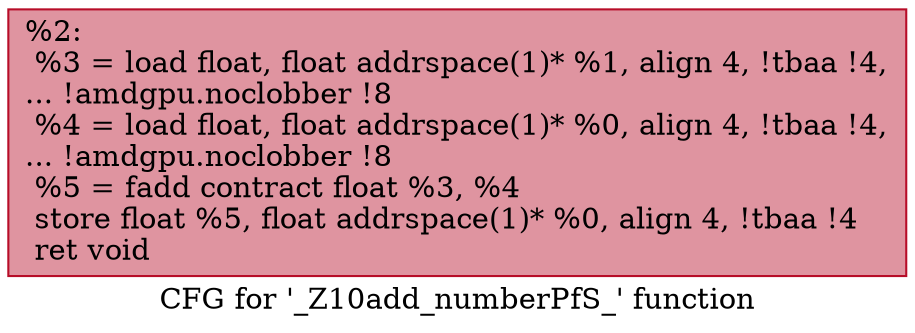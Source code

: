 digraph "CFG for '_Z10add_numberPfS_' function" {
	label="CFG for '_Z10add_numberPfS_' function";

	Node0x64a7a70 [shape=record,color="#b70d28ff", style=filled, fillcolor="#b70d2870",label="{%2:\l  %3 = load float, float addrspace(1)* %1, align 4, !tbaa !4,\l... !amdgpu.noclobber !8\l  %4 = load float, float addrspace(1)* %0, align 4, !tbaa !4,\l... !amdgpu.noclobber !8\l  %5 = fadd contract float %3, %4\l  store float %5, float addrspace(1)* %0, align 4, !tbaa !4\l  ret void\l}"];
}
